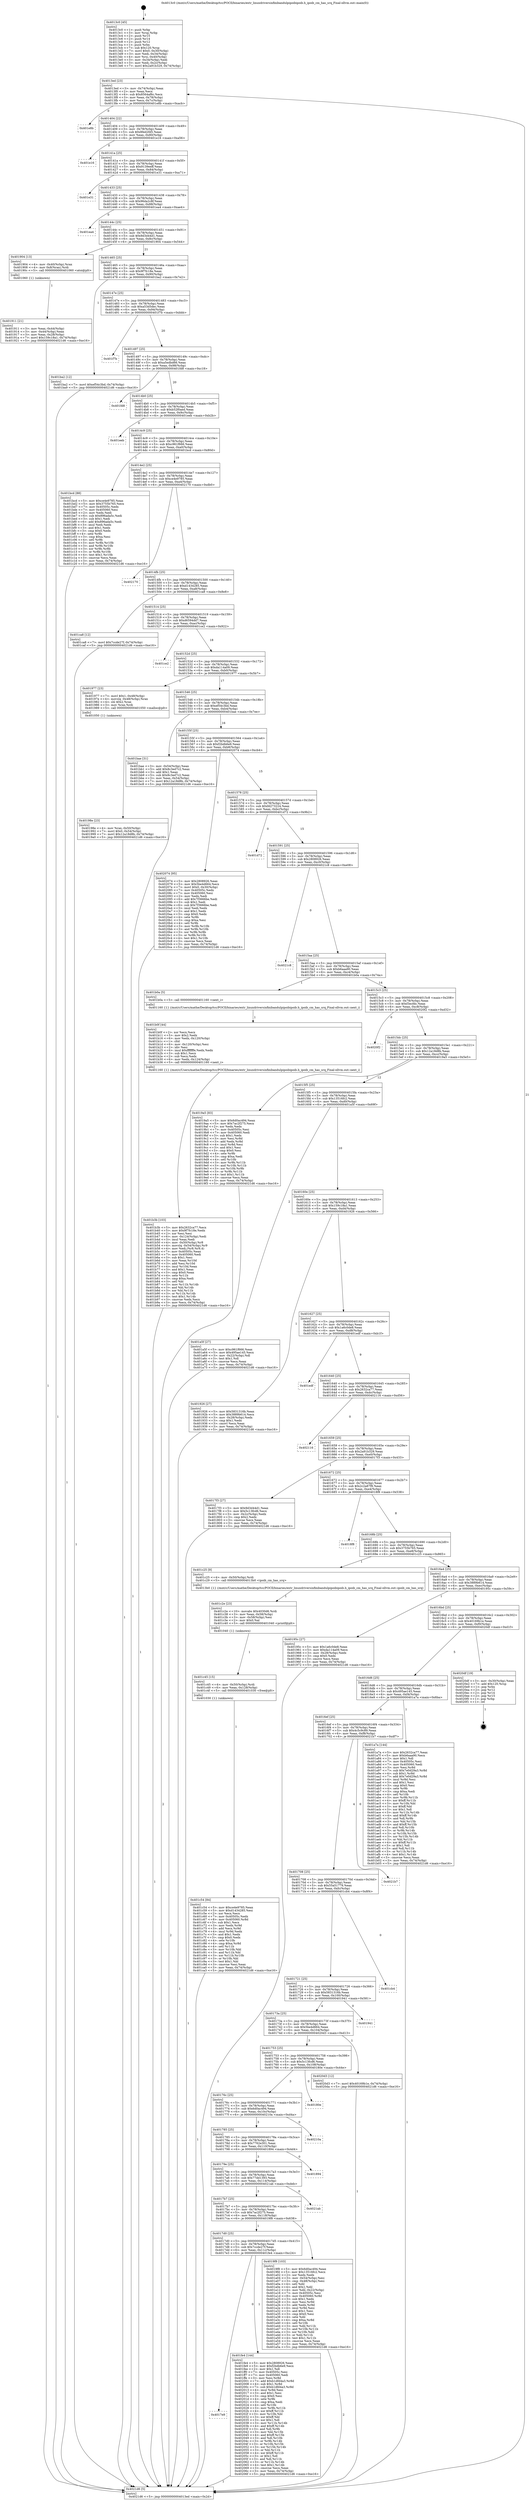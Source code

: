 digraph "0x4013c0" {
  label = "0x4013c0 (/mnt/c/Users/mathe/Desktop/tcc/POCII/binaries/extr_linuxdriversinfinibandulpipoibipoib.h_ipoib_cm_has_srq_Final-ollvm.out::main(0))"
  labelloc = "t"
  node[shape=record]

  Entry [label="",width=0.3,height=0.3,shape=circle,fillcolor=black,style=filled]
  "0x4013ed" [label="{
     0x4013ed [23]\l
     | [instrs]\l
     &nbsp;&nbsp;0x4013ed \<+3\>: mov -0x74(%rbp),%eax\l
     &nbsp;&nbsp;0x4013f0 \<+2\>: mov %eax,%ecx\l
     &nbsp;&nbsp;0x4013f2 \<+6\>: sub $0x8564af6c,%ecx\l
     &nbsp;&nbsp;0x4013f8 \<+3\>: mov %eax,-0x78(%rbp)\l
     &nbsp;&nbsp;0x4013fb \<+3\>: mov %ecx,-0x7c(%rbp)\l
     &nbsp;&nbsp;0x4013fe \<+6\>: je 0000000000401e8b \<main+0xacb\>\l
  }"]
  "0x401e8b" [label="{
     0x401e8b\l
  }", style=dashed]
  "0x401404" [label="{
     0x401404 [22]\l
     | [instrs]\l
     &nbsp;&nbsp;0x401404 \<+5\>: jmp 0000000000401409 \<main+0x49\>\l
     &nbsp;&nbsp;0x401409 \<+3\>: mov -0x78(%rbp),%eax\l
     &nbsp;&nbsp;0x40140c \<+5\>: sub $0x8fed2fd5,%eax\l
     &nbsp;&nbsp;0x401411 \<+3\>: mov %eax,-0x80(%rbp)\l
     &nbsp;&nbsp;0x401414 \<+6\>: je 0000000000401e16 \<main+0xa56\>\l
  }"]
  Exit [label="",width=0.3,height=0.3,shape=circle,fillcolor=black,style=filled,peripheries=2]
  "0x401e16" [label="{
     0x401e16\l
  }", style=dashed]
  "0x40141a" [label="{
     0x40141a [25]\l
     | [instrs]\l
     &nbsp;&nbsp;0x40141a \<+5\>: jmp 000000000040141f \<main+0x5f\>\l
     &nbsp;&nbsp;0x40141f \<+3\>: mov -0x78(%rbp),%eax\l
     &nbsp;&nbsp;0x401422 \<+5\>: sub $0x9139eeff,%eax\l
     &nbsp;&nbsp;0x401427 \<+6\>: mov %eax,-0x84(%rbp)\l
     &nbsp;&nbsp;0x40142d \<+6\>: je 0000000000401e31 \<main+0xa71\>\l
  }"]
  "0x4017e9" [label="{
     0x4017e9\l
  }", style=dashed]
  "0x401e31" [label="{
     0x401e31\l
  }", style=dashed]
  "0x401433" [label="{
     0x401433 [25]\l
     | [instrs]\l
     &nbsp;&nbsp;0x401433 \<+5\>: jmp 0000000000401438 \<main+0x78\>\l
     &nbsp;&nbsp;0x401438 \<+3\>: mov -0x78(%rbp),%eax\l
     &nbsp;&nbsp;0x40143b \<+5\>: sub $0x96da2c8f,%eax\l
     &nbsp;&nbsp;0x401440 \<+6\>: mov %eax,-0x88(%rbp)\l
     &nbsp;&nbsp;0x401446 \<+6\>: je 0000000000401ea4 \<main+0xae4\>\l
  }"]
  "0x401fe4" [label="{
     0x401fe4 [144]\l
     | [instrs]\l
     &nbsp;&nbsp;0x401fe4 \<+5\>: mov $0x2808926,%eax\l
     &nbsp;&nbsp;0x401fe9 \<+5\>: mov $0xf2bdb6e9,%ecx\l
     &nbsp;&nbsp;0x401fee \<+2\>: mov $0x1,%dl\l
     &nbsp;&nbsp;0x401ff0 \<+7\>: mov 0x40505c,%esi\l
     &nbsp;&nbsp;0x401ff7 \<+7\>: mov 0x405060,%edi\l
     &nbsp;&nbsp;0x401ffe \<+3\>: mov %esi,%r8d\l
     &nbsp;&nbsp;0x402001 \<+7\>: add $0xb1dfd4a3,%r8d\l
     &nbsp;&nbsp;0x402008 \<+4\>: sub $0x1,%r8d\l
     &nbsp;&nbsp;0x40200c \<+7\>: sub $0xb1dfd4a3,%r8d\l
     &nbsp;&nbsp;0x402013 \<+4\>: imul %r8d,%esi\l
     &nbsp;&nbsp;0x402017 \<+3\>: and $0x1,%esi\l
     &nbsp;&nbsp;0x40201a \<+3\>: cmp $0x0,%esi\l
     &nbsp;&nbsp;0x40201d \<+4\>: sete %r9b\l
     &nbsp;&nbsp;0x402021 \<+3\>: cmp $0xa,%edi\l
     &nbsp;&nbsp;0x402024 \<+4\>: setl %r10b\l
     &nbsp;&nbsp;0x402028 \<+3\>: mov %r9b,%r11b\l
     &nbsp;&nbsp;0x40202b \<+4\>: xor $0xff,%r11b\l
     &nbsp;&nbsp;0x40202f \<+3\>: mov %r10b,%bl\l
     &nbsp;&nbsp;0x402032 \<+3\>: xor $0xff,%bl\l
     &nbsp;&nbsp;0x402035 \<+3\>: xor $0x1,%dl\l
     &nbsp;&nbsp;0x402038 \<+3\>: mov %r11b,%r14b\l
     &nbsp;&nbsp;0x40203b \<+4\>: and $0xff,%r14b\l
     &nbsp;&nbsp;0x40203f \<+3\>: and %dl,%r9b\l
     &nbsp;&nbsp;0x402042 \<+3\>: mov %bl,%r15b\l
     &nbsp;&nbsp;0x402045 \<+4\>: and $0xff,%r15b\l
     &nbsp;&nbsp;0x402049 \<+3\>: and %dl,%r10b\l
     &nbsp;&nbsp;0x40204c \<+3\>: or %r9b,%r14b\l
     &nbsp;&nbsp;0x40204f \<+3\>: or %r10b,%r15b\l
     &nbsp;&nbsp;0x402052 \<+3\>: xor %r15b,%r14b\l
     &nbsp;&nbsp;0x402055 \<+3\>: or %bl,%r11b\l
     &nbsp;&nbsp;0x402058 \<+4\>: xor $0xff,%r11b\l
     &nbsp;&nbsp;0x40205c \<+3\>: or $0x1,%dl\l
     &nbsp;&nbsp;0x40205f \<+3\>: and %dl,%r11b\l
     &nbsp;&nbsp;0x402062 \<+3\>: or %r11b,%r14b\l
     &nbsp;&nbsp;0x402065 \<+4\>: test $0x1,%r14b\l
     &nbsp;&nbsp;0x402069 \<+3\>: cmovne %ecx,%eax\l
     &nbsp;&nbsp;0x40206c \<+3\>: mov %eax,-0x74(%rbp)\l
     &nbsp;&nbsp;0x40206f \<+5\>: jmp 00000000004021d6 \<main+0xe16\>\l
  }"]
  "0x401ea4" [label="{
     0x401ea4\l
  }", style=dashed]
  "0x40144c" [label="{
     0x40144c [25]\l
     | [instrs]\l
     &nbsp;&nbsp;0x40144c \<+5\>: jmp 0000000000401451 \<main+0x91\>\l
     &nbsp;&nbsp;0x401451 \<+3\>: mov -0x78(%rbp),%eax\l
     &nbsp;&nbsp;0x401454 \<+5\>: sub $0x9d3d44d1,%eax\l
     &nbsp;&nbsp;0x401459 \<+6\>: mov %eax,-0x8c(%rbp)\l
     &nbsp;&nbsp;0x40145f \<+6\>: je 0000000000401904 \<main+0x544\>\l
  }"]
  "0x401c54" [label="{
     0x401c54 [84]\l
     | [instrs]\l
     &nbsp;&nbsp;0x401c54 \<+5\>: mov $0xce4e9785,%eax\l
     &nbsp;&nbsp;0x401c59 \<+5\>: mov $0xd1434285,%esi\l
     &nbsp;&nbsp;0x401c5e \<+2\>: xor %ecx,%ecx\l
     &nbsp;&nbsp;0x401c60 \<+7\>: mov 0x40505c,%edx\l
     &nbsp;&nbsp;0x401c67 \<+8\>: mov 0x405060,%r8d\l
     &nbsp;&nbsp;0x401c6f \<+3\>: sub $0x1,%ecx\l
     &nbsp;&nbsp;0x401c72 \<+3\>: mov %edx,%r9d\l
     &nbsp;&nbsp;0x401c75 \<+3\>: add %ecx,%r9d\l
     &nbsp;&nbsp;0x401c78 \<+4\>: imul %r9d,%edx\l
     &nbsp;&nbsp;0x401c7c \<+3\>: and $0x1,%edx\l
     &nbsp;&nbsp;0x401c7f \<+3\>: cmp $0x0,%edx\l
     &nbsp;&nbsp;0x401c82 \<+4\>: sete %r10b\l
     &nbsp;&nbsp;0x401c86 \<+4\>: cmp $0xa,%r8d\l
     &nbsp;&nbsp;0x401c8a \<+4\>: setl %r11b\l
     &nbsp;&nbsp;0x401c8e \<+3\>: mov %r10b,%bl\l
     &nbsp;&nbsp;0x401c91 \<+3\>: and %r11b,%bl\l
     &nbsp;&nbsp;0x401c94 \<+3\>: xor %r11b,%r10b\l
     &nbsp;&nbsp;0x401c97 \<+3\>: or %r10b,%bl\l
     &nbsp;&nbsp;0x401c9a \<+3\>: test $0x1,%bl\l
     &nbsp;&nbsp;0x401c9d \<+3\>: cmovne %esi,%eax\l
     &nbsp;&nbsp;0x401ca0 \<+3\>: mov %eax,-0x74(%rbp)\l
     &nbsp;&nbsp;0x401ca3 \<+5\>: jmp 00000000004021d6 \<main+0xe16\>\l
  }"]
  "0x401904" [label="{
     0x401904 [13]\l
     | [instrs]\l
     &nbsp;&nbsp;0x401904 \<+4\>: mov -0x40(%rbp),%rax\l
     &nbsp;&nbsp;0x401908 \<+4\>: mov 0x8(%rax),%rdi\l
     &nbsp;&nbsp;0x40190c \<+5\>: call 0000000000401060 \<atoi@plt\>\l
     | [calls]\l
     &nbsp;&nbsp;0x401060 \{1\} (unknown)\l
  }"]
  "0x401465" [label="{
     0x401465 [25]\l
     | [instrs]\l
     &nbsp;&nbsp;0x401465 \<+5\>: jmp 000000000040146a \<main+0xaa\>\l
     &nbsp;&nbsp;0x40146a \<+3\>: mov -0x78(%rbp),%eax\l
     &nbsp;&nbsp;0x40146d \<+5\>: sub $0x9f7fc18e,%eax\l
     &nbsp;&nbsp;0x401472 \<+6\>: mov %eax,-0x90(%rbp)\l
     &nbsp;&nbsp;0x401478 \<+6\>: je 0000000000401ba2 \<main+0x7e2\>\l
  }"]
  "0x401c45" [label="{
     0x401c45 [15]\l
     | [instrs]\l
     &nbsp;&nbsp;0x401c45 \<+4\>: mov -0x50(%rbp),%rdi\l
     &nbsp;&nbsp;0x401c49 \<+6\>: mov %eax,-0x128(%rbp)\l
     &nbsp;&nbsp;0x401c4f \<+5\>: call 0000000000401030 \<free@plt\>\l
     | [calls]\l
     &nbsp;&nbsp;0x401030 \{1\} (unknown)\l
  }"]
  "0x401ba2" [label="{
     0x401ba2 [12]\l
     | [instrs]\l
     &nbsp;&nbsp;0x401ba2 \<+7\>: movl $0xef54c3bd,-0x74(%rbp)\l
     &nbsp;&nbsp;0x401ba9 \<+5\>: jmp 00000000004021d6 \<main+0xe16\>\l
  }"]
  "0x40147e" [label="{
     0x40147e [25]\l
     | [instrs]\l
     &nbsp;&nbsp;0x40147e \<+5\>: jmp 0000000000401483 \<main+0xc3\>\l
     &nbsp;&nbsp;0x401483 \<+3\>: mov -0x78(%rbp),%eax\l
     &nbsp;&nbsp;0x401486 \<+5\>: sub $0xa53d5dec,%eax\l
     &nbsp;&nbsp;0x40148b \<+6\>: mov %eax,-0x94(%rbp)\l
     &nbsp;&nbsp;0x401491 \<+6\>: je 0000000000401f7b \<main+0xbbb\>\l
  }"]
  "0x401c2e" [label="{
     0x401c2e [23]\l
     | [instrs]\l
     &nbsp;&nbsp;0x401c2e \<+10\>: movabs $0x4030d6,%rdi\l
     &nbsp;&nbsp;0x401c38 \<+3\>: mov %eax,-0x58(%rbp)\l
     &nbsp;&nbsp;0x401c3b \<+3\>: mov -0x58(%rbp),%esi\l
     &nbsp;&nbsp;0x401c3e \<+2\>: mov $0x0,%al\l
     &nbsp;&nbsp;0x401c40 \<+5\>: call 0000000000401040 \<printf@plt\>\l
     | [calls]\l
     &nbsp;&nbsp;0x401040 \{1\} (unknown)\l
  }"]
  "0x401f7b" [label="{
     0x401f7b\l
  }", style=dashed]
  "0x401497" [label="{
     0x401497 [25]\l
     | [instrs]\l
     &nbsp;&nbsp;0x401497 \<+5\>: jmp 000000000040149c \<main+0xdc\>\l
     &nbsp;&nbsp;0x40149c \<+3\>: mov -0x78(%rbp),%eax\l
     &nbsp;&nbsp;0x40149f \<+5\>: sub $0xa5edbd66,%eax\l
     &nbsp;&nbsp;0x4014a4 \<+6\>: mov %eax,-0x98(%rbp)\l
     &nbsp;&nbsp;0x4014aa \<+6\>: je 0000000000401fd8 \<main+0xc18\>\l
  }"]
  "0x401b3b" [label="{
     0x401b3b [103]\l
     | [instrs]\l
     &nbsp;&nbsp;0x401b3b \<+5\>: mov $0x2632ca77,%ecx\l
     &nbsp;&nbsp;0x401b40 \<+5\>: mov $0x9f7fc18e,%edx\l
     &nbsp;&nbsp;0x401b45 \<+2\>: xor %esi,%esi\l
     &nbsp;&nbsp;0x401b47 \<+6\>: mov -0x124(%rbp),%edi\l
     &nbsp;&nbsp;0x401b4d \<+3\>: imul %eax,%edi\l
     &nbsp;&nbsp;0x401b50 \<+4\>: mov -0x50(%rbp),%r8\l
     &nbsp;&nbsp;0x401b54 \<+4\>: movslq -0x54(%rbp),%r9\l
     &nbsp;&nbsp;0x401b58 \<+4\>: mov %edi,(%r8,%r9,4)\l
     &nbsp;&nbsp;0x401b5c \<+7\>: mov 0x40505c,%eax\l
     &nbsp;&nbsp;0x401b63 \<+7\>: mov 0x405060,%edi\l
     &nbsp;&nbsp;0x401b6a \<+3\>: sub $0x1,%esi\l
     &nbsp;&nbsp;0x401b6d \<+3\>: mov %eax,%r10d\l
     &nbsp;&nbsp;0x401b70 \<+3\>: add %esi,%r10d\l
     &nbsp;&nbsp;0x401b73 \<+4\>: imul %r10d,%eax\l
     &nbsp;&nbsp;0x401b77 \<+3\>: and $0x1,%eax\l
     &nbsp;&nbsp;0x401b7a \<+3\>: cmp $0x0,%eax\l
     &nbsp;&nbsp;0x401b7d \<+4\>: sete %r11b\l
     &nbsp;&nbsp;0x401b81 \<+3\>: cmp $0xa,%edi\l
     &nbsp;&nbsp;0x401b84 \<+3\>: setl %bl\l
     &nbsp;&nbsp;0x401b87 \<+3\>: mov %r11b,%r14b\l
     &nbsp;&nbsp;0x401b8a \<+3\>: and %bl,%r14b\l
     &nbsp;&nbsp;0x401b8d \<+3\>: xor %bl,%r11b\l
     &nbsp;&nbsp;0x401b90 \<+3\>: or %r11b,%r14b\l
     &nbsp;&nbsp;0x401b93 \<+4\>: test $0x1,%r14b\l
     &nbsp;&nbsp;0x401b97 \<+3\>: cmovne %edx,%ecx\l
     &nbsp;&nbsp;0x401b9a \<+3\>: mov %ecx,-0x74(%rbp)\l
     &nbsp;&nbsp;0x401b9d \<+5\>: jmp 00000000004021d6 \<main+0xe16\>\l
  }"]
  "0x401fd8" [label="{
     0x401fd8\l
  }", style=dashed]
  "0x4014b0" [label="{
     0x4014b0 [25]\l
     | [instrs]\l
     &nbsp;&nbsp;0x4014b0 \<+5\>: jmp 00000000004014b5 \<main+0xf5\>\l
     &nbsp;&nbsp;0x4014b5 \<+3\>: mov -0x78(%rbp),%eax\l
     &nbsp;&nbsp;0x4014b8 \<+5\>: sub $0xb52f0aed,%eax\l
     &nbsp;&nbsp;0x4014bd \<+6\>: mov %eax,-0x9c(%rbp)\l
     &nbsp;&nbsp;0x4014c3 \<+6\>: je 0000000000401eeb \<main+0xb2b\>\l
  }"]
  "0x401b0f" [label="{
     0x401b0f [44]\l
     | [instrs]\l
     &nbsp;&nbsp;0x401b0f \<+2\>: xor %ecx,%ecx\l
     &nbsp;&nbsp;0x401b11 \<+5\>: mov $0x2,%edx\l
     &nbsp;&nbsp;0x401b16 \<+6\>: mov %edx,-0x120(%rbp)\l
     &nbsp;&nbsp;0x401b1c \<+1\>: cltd\l
     &nbsp;&nbsp;0x401b1d \<+6\>: mov -0x120(%rbp),%esi\l
     &nbsp;&nbsp;0x401b23 \<+2\>: idiv %esi\l
     &nbsp;&nbsp;0x401b25 \<+6\>: imul $0xfffffffe,%edx,%edx\l
     &nbsp;&nbsp;0x401b2b \<+3\>: sub $0x1,%ecx\l
     &nbsp;&nbsp;0x401b2e \<+2\>: sub %ecx,%edx\l
     &nbsp;&nbsp;0x401b30 \<+6\>: mov %edx,-0x124(%rbp)\l
     &nbsp;&nbsp;0x401b36 \<+5\>: call 0000000000401160 \<next_i\>\l
     | [calls]\l
     &nbsp;&nbsp;0x401160 \{1\} (/mnt/c/Users/mathe/Desktop/tcc/POCII/binaries/extr_linuxdriversinfinibandulpipoibipoib.h_ipoib_cm_has_srq_Final-ollvm.out::next_i)\l
  }"]
  "0x401eeb" [label="{
     0x401eeb\l
  }", style=dashed]
  "0x4014c9" [label="{
     0x4014c9 [25]\l
     | [instrs]\l
     &nbsp;&nbsp;0x4014c9 \<+5\>: jmp 00000000004014ce \<main+0x10e\>\l
     &nbsp;&nbsp;0x4014ce \<+3\>: mov -0x78(%rbp),%eax\l
     &nbsp;&nbsp;0x4014d1 \<+5\>: sub $0xc961f666,%eax\l
     &nbsp;&nbsp;0x4014d6 \<+6\>: mov %eax,-0xa0(%rbp)\l
     &nbsp;&nbsp;0x4014dc \<+6\>: je 0000000000401bcd \<main+0x80d\>\l
  }"]
  "0x4017d0" [label="{
     0x4017d0 [25]\l
     | [instrs]\l
     &nbsp;&nbsp;0x4017d0 \<+5\>: jmp 00000000004017d5 \<main+0x415\>\l
     &nbsp;&nbsp;0x4017d5 \<+3\>: mov -0x78(%rbp),%eax\l
     &nbsp;&nbsp;0x4017d8 \<+5\>: sub $0x7ccde27f,%eax\l
     &nbsp;&nbsp;0x4017dd \<+6\>: mov %eax,-0x11c(%rbp)\l
     &nbsp;&nbsp;0x4017e3 \<+6\>: je 0000000000401fe4 \<main+0xc24\>\l
  }"]
  "0x401bcd" [label="{
     0x401bcd [88]\l
     | [instrs]\l
     &nbsp;&nbsp;0x401bcd \<+5\>: mov $0xce4e9785,%eax\l
     &nbsp;&nbsp;0x401bd2 \<+5\>: mov $0x3755b765,%ecx\l
     &nbsp;&nbsp;0x401bd7 \<+7\>: mov 0x40505c,%edx\l
     &nbsp;&nbsp;0x401bde \<+7\>: mov 0x405060,%esi\l
     &nbsp;&nbsp;0x401be5 \<+2\>: mov %edx,%edi\l
     &nbsp;&nbsp;0x401be7 \<+6\>: sub $0x896ada5c,%edi\l
     &nbsp;&nbsp;0x401bed \<+3\>: sub $0x1,%edi\l
     &nbsp;&nbsp;0x401bf0 \<+6\>: add $0x896ada5c,%edi\l
     &nbsp;&nbsp;0x401bf6 \<+3\>: imul %edi,%edx\l
     &nbsp;&nbsp;0x401bf9 \<+3\>: and $0x1,%edx\l
     &nbsp;&nbsp;0x401bfc \<+3\>: cmp $0x0,%edx\l
     &nbsp;&nbsp;0x401bff \<+4\>: sete %r8b\l
     &nbsp;&nbsp;0x401c03 \<+3\>: cmp $0xa,%esi\l
     &nbsp;&nbsp;0x401c06 \<+4\>: setl %r9b\l
     &nbsp;&nbsp;0x401c0a \<+3\>: mov %r8b,%r10b\l
     &nbsp;&nbsp;0x401c0d \<+3\>: and %r9b,%r10b\l
     &nbsp;&nbsp;0x401c10 \<+3\>: xor %r9b,%r8b\l
     &nbsp;&nbsp;0x401c13 \<+3\>: or %r8b,%r10b\l
     &nbsp;&nbsp;0x401c16 \<+4\>: test $0x1,%r10b\l
     &nbsp;&nbsp;0x401c1a \<+3\>: cmovne %ecx,%eax\l
     &nbsp;&nbsp;0x401c1d \<+3\>: mov %eax,-0x74(%rbp)\l
     &nbsp;&nbsp;0x401c20 \<+5\>: jmp 00000000004021d6 \<main+0xe16\>\l
  }"]
  "0x4014e2" [label="{
     0x4014e2 [25]\l
     | [instrs]\l
     &nbsp;&nbsp;0x4014e2 \<+5\>: jmp 00000000004014e7 \<main+0x127\>\l
     &nbsp;&nbsp;0x4014e7 \<+3\>: mov -0x78(%rbp),%eax\l
     &nbsp;&nbsp;0x4014ea \<+5\>: sub $0xce4e9785,%eax\l
     &nbsp;&nbsp;0x4014ef \<+6\>: mov %eax,-0xa4(%rbp)\l
     &nbsp;&nbsp;0x4014f5 \<+6\>: je 0000000000402170 \<main+0xdb0\>\l
  }"]
  "0x4019f8" [label="{
     0x4019f8 [103]\l
     | [instrs]\l
     &nbsp;&nbsp;0x4019f8 \<+5\>: mov $0x6d0ac494,%eax\l
     &nbsp;&nbsp;0x4019fd \<+5\>: mov $0x13516fc2,%ecx\l
     &nbsp;&nbsp;0x401a02 \<+2\>: xor %edx,%edx\l
     &nbsp;&nbsp;0x401a04 \<+3\>: mov -0x54(%rbp),%esi\l
     &nbsp;&nbsp;0x401a07 \<+3\>: cmp -0x48(%rbp),%esi\l
     &nbsp;&nbsp;0x401a0a \<+4\>: setl %dil\l
     &nbsp;&nbsp;0x401a0e \<+4\>: and $0x1,%dil\l
     &nbsp;&nbsp;0x401a12 \<+4\>: mov %dil,-0x22(%rbp)\l
     &nbsp;&nbsp;0x401a16 \<+7\>: mov 0x40505c,%esi\l
     &nbsp;&nbsp;0x401a1d \<+8\>: mov 0x405060,%r8d\l
     &nbsp;&nbsp;0x401a25 \<+3\>: sub $0x1,%edx\l
     &nbsp;&nbsp;0x401a28 \<+3\>: mov %esi,%r9d\l
     &nbsp;&nbsp;0x401a2b \<+3\>: add %edx,%r9d\l
     &nbsp;&nbsp;0x401a2e \<+4\>: imul %r9d,%esi\l
     &nbsp;&nbsp;0x401a32 \<+3\>: and $0x1,%esi\l
     &nbsp;&nbsp;0x401a35 \<+3\>: cmp $0x0,%esi\l
     &nbsp;&nbsp;0x401a38 \<+4\>: sete %dil\l
     &nbsp;&nbsp;0x401a3c \<+4\>: cmp $0xa,%r8d\l
     &nbsp;&nbsp;0x401a40 \<+4\>: setl %r10b\l
     &nbsp;&nbsp;0x401a44 \<+3\>: mov %dil,%r11b\l
     &nbsp;&nbsp;0x401a47 \<+3\>: and %r10b,%r11b\l
     &nbsp;&nbsp;0x401a4a \<+3\>: xor %r10b,%dil\l
     &nbsp;&nbsp;0x401a4d \<+3\>: or %dil,%r11b\l
     &nbsp;&nbsp;0x401a50 \<+4\>: test $0x1,%r11b\l
     &nbsp;&nbsp;0x401a54 \<+3\>: cmovne %ecx,%eax\l
     &nbsp;&nbsp;0x401a57 \<+3\>: mov %eax,-0x74(%rbp)\l
     &nbsp;&nbsp;0x401a5a \<+5\>: jmp 00000000004021d6 \<main+0xe16\>\l
  }"]
  "0x402170" [label="{
     0x402170\l
  }", style=dashed]
  "0x4014fb" [label="{
     0x4014fb [25]\l
     | [instrs]\l
     &nbsp;&nbsp;0x4014fb \<+5\>: jmp 0000000000401500 \<main+0x140\>\l
     &nbsp;&nbsp;0x401500 \<+3\>: mov -0x78(%rbp),%eax\l
     &nbsp;&nbsp;0x401503 \<+5\>: sub $0xd1434285,%eax\l
     &nbsp;&nbsp;0x401508 \<+6\>: mov %eax,-0xa8(%rbp)\l
     &nbsp;&nbsp;0x40150e \<+6\>: je 0000000000401ca8 \<main+0x8e8\>\l
  }"]
  "0x4017b7" [label="{
     0x4017b7 [25]\l
     | [instrs]\l
     &nbsp;&nbsp;0x4017b7 \<+5\>: jmp 00000000004017bc \<main+0x3fc\>\l
     &nbsp;&nbsp;0x4017bc \<+3\>: mov -0x78(%rbp),%eax\l
     &nbsp;&nbsp;0x4017bf \<+5\>: sub $0x7ac2f275,%eax\l
     &nbsp;&nbsp;0x4017c4 \<+6\>: mov %eax,-0x118(%rbp)\l
     &nbsp;&nbsp;0x4017ca \<+6\>: je 00000000004019f8 \<main+0x638\>\l
  }"]
  "0x401ca8" [label="{
     0x401ca8 [12]\l
     | [instrs]\l
     &nbsp;&nbsp;0x401ca8 \<+7\>: movl $0x7ccde27f,-0x74(%rbp)\l
     &nbsp;&nbsp;0x401caf \<+5\>: jmp 00000000004021d6 \<main+0xe16\>\l
  }"]
  "0x401514" [label="{
     0x401514 [25]\l
     | [instrs]\l
     &nbsp;&nbsp;0x401514 \<+5\>: jmp 0000000000401519 \<main+0x159\>\l
     &nbsp;&nbsp;0x401519 \<+3\>: mov -0x78(%rbp),%eax\l
     &nbsp;&nbsp;0x40151c \<+5\>: sub $0xd6594dd7,%eax\l
     &nbsp;&nbsp;0x401521 \<+6\>: mov %eax,-0xac(%rbp)\l
     &nbsp;&nbsp;0x401527 \<+6\>: je 0000000000401ce2 \<main+0x922\>\l
  }"]
  "0x4021ab" [label="{
     0x4021ab\l
  }", style=dashed]
  "0x401ce2" [label="{
     0x401ce2\l
  }", style=dashed]
  "0x40152d" [label="{
     0x40152d [25]\l
     | [instrs]\l
     &nbsp;&nbsp;0x40152d \<+5\>: jmp 0000000000401532 \<main+0x172\>\l
     &nbsp;&nbsp;0x401532 \<+3\>: mov -0x78(%rbp),%eax\l
     &nbsp;&nbsp;0x401535 \<+5\>: sub $0xda114a09,%eax\l
     &nbsp;&nbsp;0x40153a \<+6\>: mov %eax,-0xb0(%rbp)\l
     &nbsp;&nbsp;0x401540 \<+6\>: je 0000000000401977 \<main+0x5b7\>\l
  }"]
  "0x40179e" [label="{
     0x40179e [25]\l
     | [instrs]\l
     &nbsp;&nbsp;0x40179e \<+5\>: jmp 00000000004017a3 \<main+0x3e3\>\l
     &nbsp;&nbsp;0x4017a3 \<+3\>: mov -0x78(%rbp),%eax\l
     &nbsp;&nbsp;0x4017a6 \<+5\>: sub $0x77dd1393,%eax\l
     &nbsp;&nbsp;0x4017ab \<+6\>: mov %eax,-0x114(%rbp)\l
     &nbsp;&nbsp;0x4017b1 \<+6\>: je 00000000004021ab \<main+0xdeb\>\l
  }"]
  "0x401977" [label="{
     0x401977 [23]\l
     | [instrs]\l
     &nbsp;&nbsp;0x401977 \<+7\>: movl $0x1,-0x48(%rbp)\l
     &nbsp;&nbsp;0x40197e \<+4\>: movslq -0x48(%rbp),%rax\l
     &nbsp;&nbsp;0x401982 \<+4\>: shl $0x2,%rax\l
     &nbsp;&nbsp;0x401986 \<+3\>: mov %rax,%rdi\l
     &nbsp;&nbsp;0x401989 \<+5\>: call 0000000000401050 \<malloc@plt\>\l
     | [calls]\l
     &nbsp;&nbsp;0x401050 \{1\} (unknown)\l
  }"]
  "0x401546" [label="{
     0x401546 [25]\l
     | [instrs]\l
     &nbsp;&nbsp;0x401546 \<+5\>: jmp 000000000040154b \<main+0x18b\>\l
     &nbsp;&nbsp;0x40154b \<+3\>: mov -0x78(%rbp),%eax\l
     &nbsp;&nbsp;0x40154e \<+5\>: sub $0xef54c3bd,%eax\l
     &nbsp;&nbsp;0x401553 \<+6\>: mov %eax,-0xb4(%rbp)\l
     &nbsp;&nbsp;0x401559 \<+6\>: je 0000000000401bae \<main+0x7ee\>\l
  }"]
  "0x401894" [label="{
     0x401894\l
  }", style=dashed]
  "0x401bae" [label="{
     0x401bae [31]\l
     | [instrs]\l
     &nbsp;&nbsp;0x401bae \<+3\>: mov -0x54(%rbp),%eax\l
     &nbsp;&nbsp;0x401bb1 \<+5\>: add $0x8c3ed7c2,%eax\l
     &nbsp;&nbsp;0x401bb6 \<+3\>: add $0x1,%eax\l
     &nbsp;&nbsp;0x401bb9 \<+5\>: sub $0x8c3ed7c2,%eax\l
     &nbsp;&nbsp;0x401bbe \<+3\>: mov %eax,-0x54(%rbp)\l
     &nbsp;&nbsp;0x401bc1 \<+7\>: movl $0x12a18d8b,-0x74(%rbp)\l
     &nbsp;&nbsp;0x401bc8 \<+5\>: jmp 00000000004021d6 \<main+0xe16\>\l
  }"]
  "0x40155f" [label="{
     0x40155f [25]\l
     | [instrs]\l
     &nbsp;&nbsp;0x40155f \<+5\>: jmp 0000000000401564 \<main+0x1a4\>\l
     &nbsp;&nbsp;0x401564 \<+3\>: mov -0x78(%rbp),%eax\l
     &nbsp;&nbsp;0x401567 \<+5\>: sub $0xf2bdb6e9,%eax\l
     &nbsp;&nbsp;0x40156c \<+6\>: mov %eax,-0xb8(%rbp)\l
     &nbsp;&nbsp;0x401572 \<+6\>: je 0000000000402074 \<main+0xcb4\>\l
  }"]
  "0x401785" [label="{
     0x401785 [25]\l
     | [instrs]\l
     &nbsp;&nbsp;0x401785 \<+5\>: jmp 000000000040178a \<main+0x3ca\>\l
     &nbsp;&nbsp;0x40178a \<+3\>: mov -0x78(%rbp),%eax\l
     &nbsp;&nbsp;0x40178d \<+5\>: sub $0x7762e301,%eax\l
     &nbsp;&nbsp;0x401792 \<+6\>: mov %eax,-0x110(%rbp)\l
     &nbsp;&nbsp;0x401798 \<+6\>: je 0000000000401894 \<main+0x4d4\>\l
  }"]
  "0x402074" [label="{
     0x402074 [95]\l
     | [instrs]\l
     &nbsp;&nbsp;0x402074 \<+5\>: mov $0x2808926,%eax\l
     &nbsp;&nbsp;0x402079 \<+5\>: mov $0x5be4d664,%ecx\l
     &nbsp;&nbsp;0x40207e \<+7\>: movl $0x0,-0x30(%rbp)\l
     &nbsp;&nbsp;0x402085 \<+7\>: mov 0x40505c,%edx\l
     &nbsp;&nbsp;0x40208c \<+7\>: mov 0x405060,%esi\l
     &nbsp;&nbsp;0x402093 \<+2\>: mov %edx,%edi\l
     &nbsp;&nbsp;0x402095 \<+6\>: add $0x7f3666be,%edi\l
     &nbsp;&nbsp;0x40209b \<+3\>: sub $0x1,%edi\l
     &nbsp;&nbsp;0x40209e \<+6\>: sub $0x7f3666be,%edi\l
     &nbsp;&nbsp;0x4020a4 \<+3\>: imul %edi,%edx\l
     &nbsp;&nbsp;0x4020a7 \<+3\>: and $0x1,%edx\l
     &nbsp;&nbsp;0x4020aa \<+3\>: cmp $0x0,%edx\l
     &nbsp;&nbsp;0x4020ad \<+4\>: sete %r8b\l
     &nbsp;&nbsp;0x4020b1 \<+3\>: cmp $0xa,%esi\l
     &nbsp;&nbsp;0x4020b4 \<+4\>: setl %r9b\l
     &nbsp;&nbsp;0x4020b8 \<+3\>: mov %r8b,%r10b\l
     &nbsp;&nbsp;0x4020bb \<+3\>: and %r9b,%r10b\l
     &nbsp;&nbsp;0x4020be \<+3\>: xor %r9b,%r8b\l
     &nbsp;&nbsp;0x4020c1 \<+3\>: or %r8b,%r10b\l
     &nbsp;&nbsp;0x4020c4 \<+4\>: test $0x1,%r10b\l
     &nbsp;&nbsp;0x4020c8 \<+3\>: cmovne %ecx,%eax\l
     &nbsp;&nbsp;0x4020cb \<+3\>: mov %eax,-0x74(%rbp)\l
     &nbsp;&nbsp;0x4020ce \<+5\>: jmp 00000000004021d6 \<main+0xe16\>\l
  }"]
  "0x401578" [label="{
     0x401578 [25]\l
     | [instrs]\l
     &nbsp;&nbsp;0x401578 \<+5\>: jmp 000000000040157d \<main+0x1bd\>\l
     &nbsp;&nbsp;0x40157d \<+3\>: mov -0x78(%rbp),%eax\l
     &nbsp;&nbsp;0x401580 \<+5\>: sub $0xfd273224,%eax\l
     &nbsp;&nbsp;0x401585 \<+6\>: mov %eax,-0xbc(%rbp)\l
     &nbsp;&nbsp;0x40158b \<+6\>: je 0000000000401d72 \<main+0x9b2\>\l
  }"]
  "0x40210a" [label="{
     0x40210a\l
  }", style=dashed]
  "0x401d72" [label="{
     0x401d72\l
  }", style=dashed]
  "0x401591" [label="{
     0x401591 [25]\l
     | [instrs]\l
     &nbsp;&nbsp;0x401591 \<+5\>: jmp 0000000000401596 \<main+0x1d6\>\l
     &nbsp;&nbsp;0x401596 \<+3\>: mov -0x78(%rbp),%eax\l
     &nbsp;&nbsp;0x401599 \<+5\>: sub $0x2808926,%eax\l
     &nbsp;&nbsp;0x40159e \<+6\>: mov %eax,-0xc0(%rbp)\l
     &nbsp;&nbsp;0x4015a4 \<+6\>: je 00000000004021c8 \<main+0xe08\>\l
  }"]
  "0x40176c" [label="{
     0x40176c [25]\l
     | [instrs]\l
     &nbsp;&nbsp;0x40176c \<+5\>: jmp 0000000000401771 \<main+0x3b1\>\l
     &nbsp;&nbsp;0x401771 \<+3\>: mov -0x78(%rbp),%eax\l
     &nbsp;&nbsp;0x401774 \<+5\>: sub $0x6d0ac494,%eax\l
     &nbsp;&nbsp;0x401779 \<+6\>: mov %eax,-0x10c(%rbp)\l
     &nbsp;&nbsp;0x40177f \<+6\>: je 000000000040210a \<main+0xd4a\>\l
  }"]
  "0x4021c8" [label="{
     0x4021c8\l
  }", style=dashed]
  "0x4015aa" [label="{
     0x4015aa [25]\l
     | [instrs]\l
     &nbsp;&nbsp;0x4015aa \<+5\>: jmp 00000000004015af \<main+0x1ef\>\l
     &nbsp;&nbsp;0x4015af \<+3\>: mov -0x78(%rbp),%eax\l
     &nbsp;&nbsp;0x4015b2 \<+5\>: sub $0xb6aaa90,%eax\l
     &nbsp;&nbsp;0x4015b7 \<+6\>: mov %eax,-0xc4(%rbp)\l
     &nbsp;&nbsp;0x4015bd \<+6\>: je 0000000000401b0a \<main+0x74a\>\l
  }"]
  "0x40180e" [label="{
     0x40180e\l
  }", style=dashed]
  "0x401b0a" [label="{
     0x401b0a [5]\l
     | [instrs]\l
     &nbsp;&nbsp;0x401b0a \<+5\>: call 0000000000401160 \<next_i\>\l
     | [calls]\l
     &nbsp;&nbsp;0x401160 \{1\} (/mnt/c/Users/mathe/Desktop/tcc/POCII/binaries/extr_linuxdriversinfinibandulpipoibipoib.h_ipoib_cm_has_srq_Final-ollvm.out::next_i)\l
  }"]
  "0x4015c3" [label="{
     0x4015c3 [25]\l
     | [instrs]\l
     &nbsp;&nbsp;0x4015c3 \<+5\>: jmp 00000000004015c8 \<main+0x208\>\l
     &nbsp;&nbsp;0x4015c8 \<+3\>: mov -0x78(%rbp),%eax\l
     &nbsp;&nbsp;0x4015cb \<+5\>: sub $0xf3ecfdc,%eax\l
     &nbsp;&nbsp;0x4015d0 \<+6\>: mov %eax,-0xc8(%rbp)\l
     &nbsp;&nbsp;0x4015d6 \<+6\>: je 00000000004020f2 \<main+0xd32\>\l
  }"]
  "0x401753" [label="{
     0x401753 [25]\l
     | [instrs]\l
     &nbsp;&nbsp;0x401753 \<+5\>: jmp 0000000000401758 \<main+0x398\>\l
     &nbsp;&nbsp;0x401758 \<+3\>: mov -0x78(%rbp),%eax\l
     &nbsp;&nbsp;0x40175b \<+5\>: sub $0x5c13fcd6,%eax\l
     &nbsp;&nbsp;0x401760 \<+6\>: mov %eax,-0x108(%rbp)\l
     &nbsp;&nbsp;0x401766 \<+6\>: je 000000000040180e \<main+0x44e\>\l
  }"]
  "0x4020f2" [label="{
     0x4020f2\l
  }", style=dashed]
  "0x4015dc" [label="{
     0x4015dc [25]\l
     | [instrs]\l
     &nbsp;&nbsp;0x4015dc \<+5\>: jmp 00000000004015e1 \<main+0x221\>\l
     &nbsp;&nbsp;0x4015e1 \<+3\>: mov -0x78(%rbp),%eax\l
     &nbsp;&nbsp;0x4015e4 \<+5\>: sub $0x12a18d8b,%eax\l
     &nbsp;&nbsp;0x4015e9 \<+6\>: mov %eax,-0xcc(%rbp)\l
     &nbsp;&nbsp;0x4015ef \<+6\>: je 00000000004019a5 \<main+0x5e5\>\l
  }"]
  "0x4020d3" [label="{
     0x4020d3 [12]\l
     | [instrs]\l
     &nbsp;&nbsp;0x4020d3 \<+7\>: movl $0x40169b1e,-0x74(%rbp)\l
     &nbsp;&nbsp;0x4020da \<+5\>: jmp 00000000004021d6 \<main+0xe16\>\l
  }"]
  "0x4019a5" [label="{
     0x4019a5 [83]\l
     | [instrs]\l
     &nbsp;&nbsp;0x4019a5 \<+5\>: mov $0x6d0ac494,%eax\l
     &nbsp;&nbsp;0x4019aa \<+5\>: mov $0x7ac2f275,%ecx\l
     &nbsp;&nbsp;0x4019af \<+2\>: xor %edx,%edx\l
     &nbsp;&nbsp;0x4019b1 \<+7\>: mov 0x40505c,%esi\l
     &nbsp;&nbsp;0x4019b8 \<+7\>: mov 0x405060,%edi\l
     &nbsp;&nbsp;0x4019bf \<+3\>: sub $0x1,%edx\l
     &nbsp;&nbsp;0x4019c2 \<+3\>: mov %esi,%r8d\l
     &nbsp;&nbsp;0x4019c5 \<+3\>: add %edx,%r8d\l
     &nbsp;&nbsp;0x4019c8 \<+4\>: imul %r8d,%esi\l
     &nbsp;&nbsp;0x4019cc \<+3\>: and $0x1,%esi\l
     &nbsp;&nbsp;0x4019cf \<+3\>: cmp $0x0,%esi\l
     &nbsp;&nbsp;0x4019d2 \<+4\>: sete %r9b\l
     &nbsp;&nbsp;0x4019d6 \<+3\>: cmp $0xa,%edi\l
     &nbsp;&nbsp;0x4019d9 \<+4\>: setl %r10b\l
     &nbsp;&nbsp;0x4019dd \<+3\>: mov %r9b,%r11b\l
     &nbsp;&nbsp;0x4019e0 \<+3\>: and %r10b,%r11b\l
     &nbsp;&nbsp;0x4019e3 \<+3\>: xor %r10b,%r9b\l
     &nbsp;&nbsp;0x4019e6 \<+3\>: or %r9b,%r11b\l
     &nbsp;&nbsp;0x4019e9 \<+4\>: test $0x1,%r11b\l
     &nbsp;&nbsp;0x4019ed \<+3\>: cmovne %ecx,%eax\l
     &nbsp;&nbsp;0x4019f0 \<+3\>: mov %eax,-0x74(%rbp)\l
     &nbsp;&nbsp;0x4019f3 \<+5\>: jmp 00000000004021d6 \<main+0xe16\>\l
  }"]
  "0x4015f5" [label="{
     0x4015f5 [25]\l
     | [instrs]\l
     &nbsp;&nbsp;0x4015f5 \<+5\>: jmp 00000000004015fa \<main+0x23a\>\l
     &nbsp;&nbsp;0x4015fa \<+3\>: mov -0x78(%rbp),%eax\l
     &nbsp;&nbsp;0x4015fd \<+5\>: sub $0x13516fc2,%eax\l
     &nbsp;&nbsp;0x401602 \<+6\>: mov %eax,-0xd0(%rbp)\l
     &nbsp;&nbsp;0x401608 \<+6\>: je 0000000000401a5f \<main+0x69f\>\l
  }"]
  "0x40173a" [label="{
     0x40173a [25]\l
     | [instrs]\l
     &nbsp;&nbsp;0x40173a \<+5\>: jmp 000000000040173f \<main+0x37f\>\l
     &nbsp;&nbsp;0x40173f \<+3\>: mov -0x78(%rbp),%eax\l
     &nbsp;&nbsp;0x401742 \<+5\>: sub $0x5be4d664,%eax\l
     &nbsp;&nbsp;0x401747 \<+6\>: mov %eax,-0x104(%rbp)\l
     &nbsp;&nbsp;0x40174d \<+6\>: je 00000000004020d3 \<main+0xd13\>\l
  }"]
  "0x401a5f" [label="{
     0x401a5f [27]\l
     | [instrs]\l
     &nbsp;&nbsp;0x401a5f \<+5\>: mov $0xc961f666,%eax\l
     &nbsp;&nbsp;0x401a64 \<+5\>: mov $0x495ae145,%ecx\l
     &nbsp;&nbsp;0x401a69 \<+3\>: mov -0x22(%rbp),%dl\l
     &nbsp;&nbsp;0x401a6c \<+3\>: test $0x1,%dl\l
     &nbsp;&nbsp;0x401a6f \<+3\>: cmovne %ecx,%eax\l
     &nbsp;&nbsp;0x401a72 \<+3\>: mov %eax,-0x74(%rbp)\l
     &nbsp;&nbsp;0x401a75 \<+5\>: jmp 00000000004021d6 \<main+0xe16\>\l
  }"]
  "0x40160e" [label="{
     0x40160e [25]\l
     | [instrs]\l
     &nbsp;&nbsp;0x40160e \<+5\>: jmp 0000000000401613 \<main+0x253\>\l
     &nbsp;&nbsp;0x401613 \<+3\>: mov -0x78(%rbp),%eax\l
     &nbsp;&nbsp;0x401616 \<+5\>: sub $0x159c18a1,%eax\l
     &nbsp;&nbsp;0x40161b \<+6\>: mov %eax,-0xd4(%rbp)\l
     &nbsp;&nbsp;0x401621 \<+6\>: je 0000000000401926 \<main+0x566\>\l
  }"]
  "0x401941" [label="{
     0x401941\l
  }", style=dashed]
  "0x401926" [label="{
     0x401926 [27]\l
     | [instrs]\l
     &nbsp;&nbsp;0x401926 \<+5\>: mov $0x5831316b,%eax\l
     &nbsp;&nbsp;0x40192b \<+5\>: mov $0x3889b614,%ecx\l
     &nbsp;&nbsp;0x401930 \<+3\>: mov -0x28(%rbp),%edx\l
     &nbsp;&nbsp;0x401933 \<+3\>: cmp $0x1,%edx\l
     &nbsp;&nbsp;0x401936 \<+3\>: cmovl %ecx,%eax\l
     &nbsp;&nbsp;0x401939 \<+3\>: mov %eax,-0x74(%rbp)\l
     &nbsp;&nbsp;0x40193c \<+5\>: jmp 00000000004021d6 \<main+0xe16\>\l
  }"]
  "0x401627" [label="{
     0x401627 [25]\l
     | [instrs]\l
     &nbsp;&nbsp;0x401627 \<+5\>: jmp 000000000040162c \<main+0x26c\>\l
     &nbsp;&nbsp;0x40162c \<+3\>: mov -0x78(%rbp),%eax\l
     &nbsp;&nbsp;0x40162f \<+5\>: sub $0x1a6c0de8,%eax\l
     &nbsp;&nbsp;0x401634 \<+6\>: mov %eax,-0xd8(%rbp)\l
     &nbsp;&nbsp;0x40163a \<+6\>: je 0000000000401edf \<main+0xb1f\>\l
  }"]
  "0x401721" [label="{
     0x401721 [25]\l
     | [instrs]\l
     &nbsp;&nbsp;0x401721 \<+5\>: jmp 0000000000401726 \<main+0x366\>\l
     &nbsp;&nbsp;0x401726 \<+3\>: mov -0x78(%rbp),%eax\l
     &nbsp;&nbsp;0x401729 \<+5\>: sub $0x5831316b,%eax\l
     &nbsp;&nbsp;0x40172e \<+6\>: mov %eax,-0x100(%rbp)\l
     &nbsp;&nbsp;0x401734 \<+6\>: je 0000000000401941 \<main+0x581\>\l
  }"]
  "0x401edf" [label="{
     0x401edf\l
  }", style=dashed]
  "0x401640" [label="{
     0x401640 [25]\l
     | [instrs]\l
     &nbsp;&nbsp;0x401640 \<+5\>: jmp 0000000000401645 \<main+0x285\>\l
     &nbsp;&nbsp;0x401645 \<+3\>: mov -0x78(%rbp),%eax\l
     &nbsp;&nbsp;0x401648 \<+5\>: sub $0x2632ca77,%eax\l
     &nbsp;&nbsp;0x40164d \<+6\>: mov %eax,-0xdc(%rbp)\l
     &nbsp;&nbsp;0x401653 \<+6\>: je 0000000000402116 \<main+0xd56\>\l
  }"]
  "0x401cb4" [label="{
     0x401cb4\l
  }", style=dashed]
  "0x402116" [label="{
     0x402116\l
  }", style=dashed]
  "0x401659" [label="{
     0x401659 [25]\l
     | [instrs]\l
     &nbsp;&nbsp;0x401659 \<+5\>: jmp 000000000040165e \<main+0x29e\>\l
     &nbsp;&nbsp;0x40165e \<+3\>: mov -0x78(%rbp),%eax\l
     &nbsp;&nbsp;0x401661 \<+5\>: sub $0x2a91b329,%eax\l
     &nbsp;&nbsp;0x401666 \<+6\>: mov %eax,-0xe0(%rbp)\l
     &nbsp;&nbsp;0x40166c \<+6\>: je 00000000004017f3 \<main+0x433\>\l
  }"]
  "0x401708" [label="{
     0x401708 [25]\l
     | [instrs]\l
     &nbsp;&nbsp;0x401708 \<+5\>: jmp 000000000040170d \<main+0x34d\>\l
     &nbsp;&nbsp;0x40170d \<+3\>: mov -0x78(%rbp),%eax\l
     &nbsp;&nbsp;0x401710 \<+5\>: sub $0x55a51779,%eax\l
     &nbsp;&nbsp;0x401715 \<+6\>: mov %eax,-0xfc(%rbp)\l
     &nbsp;&nbsp;0x40171b \<+6\>: je 0000000000401cb4 \<main+0x8f4\>\l
  }"]
  "0x4017f3" [label="{
     0x4017f3 [27]\l
     | [instrs]\l
     &nbsp;&nbsp;0x4017f3 \<+5\>: mov $0x9d3d44d1,%eax\l
     &nbsp;&nbsp;0x4017f8 \<+5\>: mov $0x5c13fcd6,%ecx\l
     &nbsp;&nbsp;0x4017fd \<+3\>: mov -0x2c(%rbp),%edx\l
     &nbsp;&nbsp;0x401800 \<+3\>: cmp $0x2,%edx\l
     &nbsp;&nbsp;0x401803 \<+3\>: cmovne %ecx,%eax\l
     &nbsp;&nbsp;0x401806 \<+3\>: mov %eax,-0x74(%rbp)\l
     &nbsp;&nbsp;0x401809 \<+5\>: jmp 00000000004021d6 \<main+0xe16\>\l
  }"]
  "0x401672" [label="{
     0x401672 [25]\l
     | [instrs]\l
     &nbsp;&nbsp;0x401672 \<+5\>: jmp 0000000000401677 \<main+0x2b7\>\l
     &nbsp;&nbsp;0x401677 \<+3\>: mov -0x78(%rbp),%eax\l
     &nbsp;&nbsp;0x40167a \<+5\>: sub $0x2c2a87f9,%eax\l
     &nbsp;&nbsp;0x40167f \<+6\>: mov %eax,-0xe4(%rbp)\l
     &nbsp;&nbsp;0x401685 \<+6\>: je 00000000004018f8 \<main+0x538\>\l
  }"]
  "0x4021d6" [label="{
     0x4021d6 [5]\l
     | [instrs]\l
     &nbsp;&nbsp;0x4021d6 \<+5\>: jmp 00000000004013ed \<main+0x2d\>\l
  }"]
  "0x4013c0" [label="{
     0x4013c0 [45]\l
     | [instrs]\l
     &nbsp;&nbsp;0x4013c0 \<+1\>: push %rbp\l
     &nbsp;&nbsp;0x4013c1 \<+3\>: mov %rsp,%rbp\l
     &nbsp;&nbsp;0x4013c4 \<+2\>: push %r15\l
     &nbsp;&nbsp;0x4013c6 \<+2\>: push %r14\l
     &nbsp;&nbsp;0x4013c8 \<+2\>: push %r12\l
     &nbsp;&nbsp;0x4013ca \<+1\>: push %rbx\l
     &nbsp;&nbsp;0x4013cb \<+7\>: sub $0x120,%rsp\l
     &nbsp;&nbsp;0x4013d2 \<+7\>: movl $0x0,-0x30(%rbp)\l
     &nbsp;&nbsp;0x4013d9 \<+3\>: mov %edi,-0x34(%rbp)\l
     &nbsp;&nbsp;0x4013dc \<+4\>: mov %rsi,-0x40(%rbp)\l
     &nbsp;&nbsp;0x4013e0 \<+3\>: mov -0x34(%rbp),%edi\l
     &nbsp;&nbsp;0x4013e3 \<+3\>: mov %edi,-0x2c(%rbp)\l
     &nbsp;&nbsp;0x4013e6 \<+7\>: movl $0x2a91b329,-0x74(%rbp)\l
  }"]
  "0x401911" [label="{
     0x401911 [21]\l
     | [instrs]\l
     &nbsp;&nbsp;0x401911 \<+3\>: mov %eax,-0x44(%rbp)\l
     &nbsp;&nbsp;0x401914 \<+3\>: mov -0x44(%rbp),%eax\l
     &nbsp;&nbsp;0x401917 \<+3\>: mov %eax,-0x28(%rbp)\l
     &nbsp;&nbsp;0x40191a \<+7\>: movl $0x159c18a1,-0x74(%rbp)\l
     &nbsp;&nbsp;0x401921 \<+5\>: jmp 00000000004021d6 \<main+0xe16\>\l
  }"]
  "0x4021b7" [label="{
     0x4021b7\l
  }", style=dashed]
  "0x4018f8" [label="{
     0x4018f8\l
  }", style=dashed]
  "0x40168b" [label="{
     0x40168b [25]\l
     | [instrs]\l
     &nbsp;&nbsp;0x40168b \<+5\>: jmp 0000000000401690 \<main+0x2d0\>\l
     &nbsp;&nbsp;0x401690 \<+3\>: mov -0x78(%rbp),%eax\l
     &nbsp;&nbsp;0x401693 \<+5\>: sub $0x3755b765,%eax\l
     &nbsp;&nbsp;0x401698 \<+6\>: mov %eax,-0xe8(%rbp)\l
     &nbsp;&nbsp;0x40169e \<+6\>: je 0000000000401c25 \<main+0x865\>\l
  }"]
  "0x4016ef" [label="{
     0x4016ef [25]\l
     | [instrs]\l
     &nbsp;&nbsp;0x4016ef \<+5\>: jmp 00000000004016f4 \<main+0x334\>\l
     &nbsp;&nbsp;0x4016f4 \<+3\>: mov -0x78(%rbp),%eax\l
     &nbsp;&nbsp;0x4016f7 \<+5\>: sub $0x4c5c9c89,%eax\l
     &nbsp;&nbsp;0x4016fc \<+6\>: mov %eax,-0xf8(%rbp)\l
     &nbsp;&nbsp;0x401702 \<+6\>: je 00000000004021b7 \<main+0xdf7\>\l
  }"]
  "0x401c25" [label="{
     0x401c25 [9]\l
     | [instrs]\l
     &nbsp;&nbsp;0x401c25 \<+4\>: mov -0x50(%rbp),%rdi\l
     &nbsp;&nbsp;0x401c29 \<+5\>: call 00000000004013b0 \<ipoib_cm_has_srq\>\l
     | [calls]\l
     &nbsp;&nbsp;0x4013b0 \{1\} (/mnt/c/Users/mathe/Desktop/tcc/POCII/binaries/extr_linuxdriversinfinibandulpipoibipoib.h_ipoib_cm_has_srq_Final-ollvm.out::ipoib_cm_has_srq)\l
  }"]
  "0x4016a4" [label="{
     0x4016a4 [25]\l
     | [instrs]\l
     &nbsp;&nbsp;0x4016a4 \<+5\>: jmp 00000000004016a9 \<main+0x2e9\>\l
     &nbsp;&nbsp;0x4016a9 \<+3\>: mov -0x78(%rbp),%eax\l
     &nbsp;&nbsp;0x4016ac \<+5\>: sub $0x3889b614,%eax\l
     &nbsp;&nbsp;0x4016b1 \<+6\>: mov %eax,-0xec(%rbp)\l
     &nbsp;&nbsp;0x4016b7 \<+6\>: je 000000000040195c \<main+0x59c\>\l
  }"]
  "0x401a7a" [label="{
     0x401a7a [144]\l
     | [instrs]\l
     &nbsp;&nbsp;0x401a7a \<+5\>: mov $0x2632ca77,%eax\l
     &nbsp;&nbsp;0x401a7f \<+5\>: mov $0xb6aaa90,%ecx\l
     &nbsp;&nbsp;0x401a84 \<+2\>: mov $0x1,%dl\l
     &nbsp;&nbsp;0x401a86 \<+7\>: mov 0x40505c,%esi\l
     &nbsp;&nbsp;0x401a8d \<+7\>: mov 0x405060,%edi\l
     &nbsp;&nbsp;0x401a94 \<+3\>: mov %esi,%r8d\l
     &nbsp;&nbsp;0x401a97 \<+7\>: sub $0x7e0d29a3,%r8d\l
     &nbsp;&nbsp;0x401a9e \<+4\>: sub $0x1,%r8d\l
     &nbsp;&nbsp;0x401aa2 \<+7\>: add $0x7e0d29a3,%r8d\l
     &nbsp;&nbsp;0x401aa9 \<+4\>: imul %r8d,%esi\l
     &nbsp;&nbsp;0x401aad \<+3\>: and $0x1,%esi\l
     &nbsp;&nbsp;0x401ab0 \<+3\>: cmp $0x0,%esi\l
     &nbsp;&nbsp;0x401ab3 \<+4\>: sete %r9b\l
     &nbsp;&nbsp;0x401ab7 \<+3\>: cmp $0xa,%edi\l
     &nbsp;&nbsp;0x401aba \<+4\>: setl %r10b\l
     &nbsp;&nbsp;0x401abe \<+3\>: mov %r9b,%r11b\l
     &nbsp;&nbsp;0x401ac1 \<+4\>: xor $0xff,%r11b\l
     &nbsp;&nbsp;0x401ac5 \<+3\>: mov %r10b,%bl\l
     &nbsp;&nbsp;0x401ac8 \<+3\>: xor $0xff,%bl\l
     &nbsp;&nbsp;0x401acb \<+3\>: xor $0x1,%dl\l
     &nbsp;&nbsp;0x401ace \<+3\>: mov %r11b,%r14b\l
     &nbsp;&nbsp;0x401ad1 \<+4\>: and $0xff,%r14b\l
     &nbsp;&nbsp;0x401ad5 \<+3\>: and %dl,%r9b\l
     &nbsp;&nbsp;0x401ad8 \<+3\>: mov %bl,%r15b\l
     &nbsp;&nbsp;0x401adb \<+4\>: and $0xff,%r15b\l
     &nbsp;&nbsp;0x401adf \<+3\>: and %dl,%r10b\l
     &nbsp;&nbsp;0x401ae2 \<+3\>: or %r9b,%r14b\l
     &nbsp;&nbsp;0x401ae5 \<+3\>: or %r10b,%r15b\l
     &nbsp;&nbsp;0x401ae8 \<+3\>: xor %r15b,%r14b\l
     &nbsp;&nbsp;0x401aeb \<+3\>: or %bl,%r11b\l
     &nbsp;&nbsp;0x401aee \<+4\>: xor $0xff,%r11b\l
     &nbsp;&nbsp;0x401af2 \<+3\>: or $0x1,%dl\l
     &nbsp;&nbsp;0x401af5 \<+3\>: and %dl,%r11b\l
     &nbsp;&nbsp;0x401af8 \<+3\>: or %r11b,%r14b\l
     &nbsp;&nbsp;0x401afb \<+4\>: test $0x1,%r14b\l
     &nbsp;&nbsp;0x401aff \<+3\>: cmovne %ecx,%eax\l
     &nbsp;&nbsp;0x401b02 \<+3\>: mov %eax,-0x74(%rbp)\l
     &nbsp;&nbsp;0x401b05 \<+5\>: jmp 00000000004021d6 \<main+0xe16\>\l
  }"]
  "0x40195c" [label="{
     0x40195c [27]\l
     | [instrs]\l
     &nbsp;&nbsp;0x40195c \<+5\>: mov $0x1a6c0de8,%eax\l
     &nbsp;&nbsp;0x401961 \<+5\>: mov $0xda114a09,%ecx\l
     &nbsp;&nbsp;0x401966 \<+3\>: mov -0x28(%rbp),%edx\l
     &nbsp;&nbsp;0x401969 \<+3\>: cmp $0x0,%edx\l
     &nbsp;&nbsp;0x40196c \<+3\>: cmove %ecx,%eax\l
     &nbsp;&nbsp;0x40196f \<+3\>: mov %eax,-0x74(%rbp)\l
     &nbsp;&nbsp;0x401972 \<+5\>: jmp 00000000004021d6 \<main+0xe16\>\l
  }"]
  "0x4016bd" [label="{
     0x4016bd [25]\l
     | [instrs]\l
     &nbsp;&nbsp;0x4016bd \<+5\>: jmp 00000000004016c2 \<main+0x302\>\l
     &nbsp;&nbsp;0x4016c2 \<+3\>: mov -0x78(%rbp),%eax\l
     &nbsp;&nbsp;0x4016c5 \<+5\>: sub $0x40169b1e,%eax\l
     &nbsp;&nbsp;0x4016ca \<+6\>: mov %eax,-0xf0(%rbp)\l
     &nbsp;&nbsp;0x4016d0 \<+6\>: je 00000000004020df \<main+0xd1f\>\l
  }"]
  "0x40198e" [label="{
     0x40198e [23]\l
     | [instrs]\l
     &nbsp;&nbsp;0x40198e \<+4\>: mov %rax,-0x50(%rbp)\l
     &nbsp;&nbsp;0x401992 \<+7\>: movl $0x0,-0x54(%rbp)\l
     &nbsp;&nbsp;0x401999 \<+7\>: movl $0x12a18d8b,-0x74(%rbp)\l
     &nbsp;&nbsp;0x4019a0 \<+5\>: jmp 00000000004021d6 \<main+0xe16\>\l
  }"]
  "0x4016d6" [label="{
     0x4016d6 [25]\l
     | [instrs]\l
     &nbsp;&nbsp;0x4016d6 \<+5\>: jmp 00000000004016db \<main+0x31b\>\l
     &nbsp;&nbsp;0x4016db \<+3\>: mov -0x78(%rbp),%eax\l
     &nbsp;&nbsp;0x4016de \<+5\>: sub $0x495ae145,%eax\l
     &nbsp;&nbsp;0x4016e3 \<+6\>: mov %eax,-0xf4(%rbp)\l
     &nbsp;&nbsp;0x4016e9 \<+6\>: je 0000000000401a7a \<main+0x6ba\>\l
  }"]
  "0x4020df" [label="{
     0x4020df [19]\l
     | [instrs]\l
     &nbsp;&nbsp;0x4020df \<+3\>: mov -0x30(%rbp),%eax\l
     &nbsp;&nbsp;0x4020e2 \<+7\>: add $0x120,%rsp\l
     &nbsp;&nbsp;0x4020e9 \<+1\>: pop %rbx\l
     &nbsp;&nbsp;0x4020ea \<+2\>: pop %r12\l
     &nbsp;&nbsp;0x4020ec \<+2\>: pop %r14\l
     &nbsp;&nbsp;0x4020ee \<+2\>: pop %r15\l
     &nbsp;&nbsp;0x4020f0 \<+1\>: pop %rbp\l
     &nbsp;&nbsp;0x4020f1 \<+1\>: ret\l
  }"]
  Entry -> "0x4013c0" [label=" 1"]
  "0x4013ed" -> "0x401e8b" [label=" 0"]
  "0x4013ed" -> "0x401404" [label=" 22"]
  "0x4020df" -> Exit [label=" 1"]
  "0x401404" -> "0x401e16" [label=" 0"]
  "0x401404" -> "0x40141a" [label=" 22"]
  "0x4020d3" -> "0x4021d6" [label=" 1"]
  "0x40141a" -> "0x401e31" [label=" 0"]
  "0x40141a" -> "0x401433" [label=" 22"]
  "0x402074" -> "0x4021d6" [label=" 1"]
  "0x401433" -> "0x401ea4" [label=" 0"]
  "0x401433" -> "0x40144c" [label=" 22"]
  "0x401fe4" -> "0x4021d6" [label=" 1"]
  "0x40144c" -> "0x401904" [label=" 1"]
  "0x40144c" -> "0x401465" [label=" 21"]
  "0x4017d0" -> "0x401fe4" [label=" 1"]
  "0x401465" -> "0x401ba2" [label=" 1"]
  "0x401465" -> "0x40147e" [label=" 20"]
  "0x4017d0" -> "0x4017e9" [label=" 0"]
  "0x40147e" -> "0x401f7b" [label=" 0"]
  "0x40147e" -> "0x401497" [label=" 20"]
  "0x401ca8" -> "0x4021d6" [label=" 1"]
  "0x401497" -> "0x401fd8" [label=" 0"]
  "0x401497" -> "0x4014b0" [label=" 20"]
  "0x401c54" -> "0x4021d6" [label=" 1"]
  "0x4014b0" -> "0x401eeb" [label=" 0"]
  "0x4014b0" -> "0x4014c9" [label=" 20"]
  "0x401c45" -> "0x401c54" [label=" 1"]
  "0x4014c9" -> "0x401bcd" [label=" 1"]
  "0x4014c9" -> "0x4014e2" [label=" 19"]
  "0x401c2e" -> "0x401c45" [label=" 1"]
  "0x4014e2" -> "0x402170" [label=" 0"]
  "0x4014e2" -> "0x4014fb" [label=" 19"]
  "0x401c25" -> "0x401c2e" [label=" 1"]
  "0x4014fb" -> "0x401ca8" [label=" 1"]
  "0x4014fb" -> "0x401514" [label=" 18"]
  "0x401bae" -> "0x4021d6" [label=" 1"]
  "0x401514" -> "0x401ce2" [label=" 0"]
  "0x401514" -> "0x40152d" [label=" 18"]
  "0x401ba2" -> "0x4021d6" [label=" 1"]
  "0x40152d" -> "0x401977" [label=" 1"]
  "0x40152d" -> "0x401546" [label=" 17"]
  "0x401b0f" -> "0x401b3b" [label=" 1"]
  "0x401546" -> "0x401bae" [label=" 1"]
  "0x401546" -> "0x40155f" [label=" 16"]
  "0x401b0a" -> "0x401b0f" [label=" 1"]
  "0x40155f" -> "0x402074" [label=" 1"]
  "0x40155f" -> "0x401578" [label=" 15"]
  "0x401a5f" -> "0x4021d6" [label=" 2"]
  "0x401578" -> "0x401d72" [label=" 0"]
  "0x401578" -> "0x401591" [label=" 15"]
  "0x4019f8" -> "0x4021d6" [label=" 2"]
  "0x401591" -> "0x4021c8" [label=" 0"]
  "0x401591" -> "0x4015aa" [label=" 15"]
  "0x4017b7" -> "0x4019f8" [label=" 2"]
  "0x4015aa" -> "0x401b0a" [label=" 1"]
  "0x4015aa" -> "0x4015c3" [label=" 14"]
  "0x401bcd" -> "0x4021d6" [label=" 1"]
  "0x4015c3" -> "0x4020f2" [label=" 0"]
  "0x4015c3" -> "0x4015dc" [label=" 14"]
  "0x40179e" -> "0x4021ab" [label=" 0"]
  "0x4015dc" -> "0x4019a5" [label=" 2"]
  "0x4015dc" -> "0x4015f5" [label=" 12"]
  "0x401b3b" -> "0x4021d6" [label=" 1"]
  "0x4015f5" -> "0x401a5f" [label=" 2"]
  "0x4015f5" -> "0x40160e" [label=" 10"]
  "0x401785" -> "0x401894" [label=" 0"]
  "0x40160e" -> "0x401926" [label=" 1"]
  "0x40160e" -> "0x401627" [label=" 9"]
  "0x401a7a" -> "0x4021d6" [label=" 1"]
  "0x401627" -> "0x401edf" [label=" 0"]
  "0x401627" -> "0x401640" [label=" 9"]
  "0x40176c" -> "0x40210a" [label=" 0"]
  "0x401640" -> "0x402116" [label=" 0"]
  "0x401640" -> "0x401659" [label=" 9"]
  "0x4017b7" -> "0x4017d0" [label=" 1"]
  "0x401659" -> "0x4017f3" [label=" 1"]
  "0x401659" -> "0x401672" [label=" 8"]
  "0x4017f3" -> "0x4021d6" [label=" 1"]
  "0x4013c0" -> "0x4013ed" [label=" 1"]
  "0x4021d6" -> "0x4013ed" [label=" 21"]
  "0x401904" -> "0x401911" [label=" 1"]
  "0x401911" -> "0x4021d6" [label=" 1"]
  "0x401926" -> "0x4021d6" [label=" 1"]
  "0x401753" -> "0x40180e" [label=" 0"]
  "0x401672" -> "0x4018f8" [label=" 0"]
  "0x401672" -> "0x40168b" [label=" 8"]
  "0x40179e" -> "0x4017b7" [label=" 3"]
  "0x40168b" -> "0x401c25" [label=" 1"]
  "0x40168b" -> "0x4016a4" [label=" 7"]
  "0x40173a" -> "0x4020d3" [label=" 1"]
  "0x4016a4" -> "0x40195c" [label=" 1"]
  "0x4016a4" -> "0x4016bd" [label=" 6"]
  "0x40195c" -> "0x4021d6" [label=" 1"]
  "0x401977" -> "0x40198e" [label=" 1"]
  "0x40198e" -> "0x4021d6" [label=" 1"]
  "0x4019a5" -> "0x4021d6" [label=" 2"]
  "0x401785" -> "0x40179e" [label=" 3"]
  "0x4016bd" -> "0x4020df" [label=" 1"]
  "0x4016bd" -> "0x4016d6" [label=" 5"]
  "0x401721" -> "0x40173a" [label=" 4"]
  "0x4016d6" -> "0x401a7a" [label=" 1"]
  "0x4016d6" -> "0x4016ef" [label=" 4"]
  "0x40173a" -> "0x401753" [label=" 3"]
  "0x4016ef" -> "0x4021b7" [label=" 0"]
  "0x4016ef" -> "0x401708" [label=" 4"]
  "0x401753" -> "0x40176c" [label=" 3"]
  "0x401708" -> "0x401cb4" [label=" 0"]
  "0x401708" -> "0x401721" [label=" 4"]
  "0x40176c" -> "0x401785" [label=" 3"]
  "0x401721" -> "0x401941" [label=" 0"]
}
